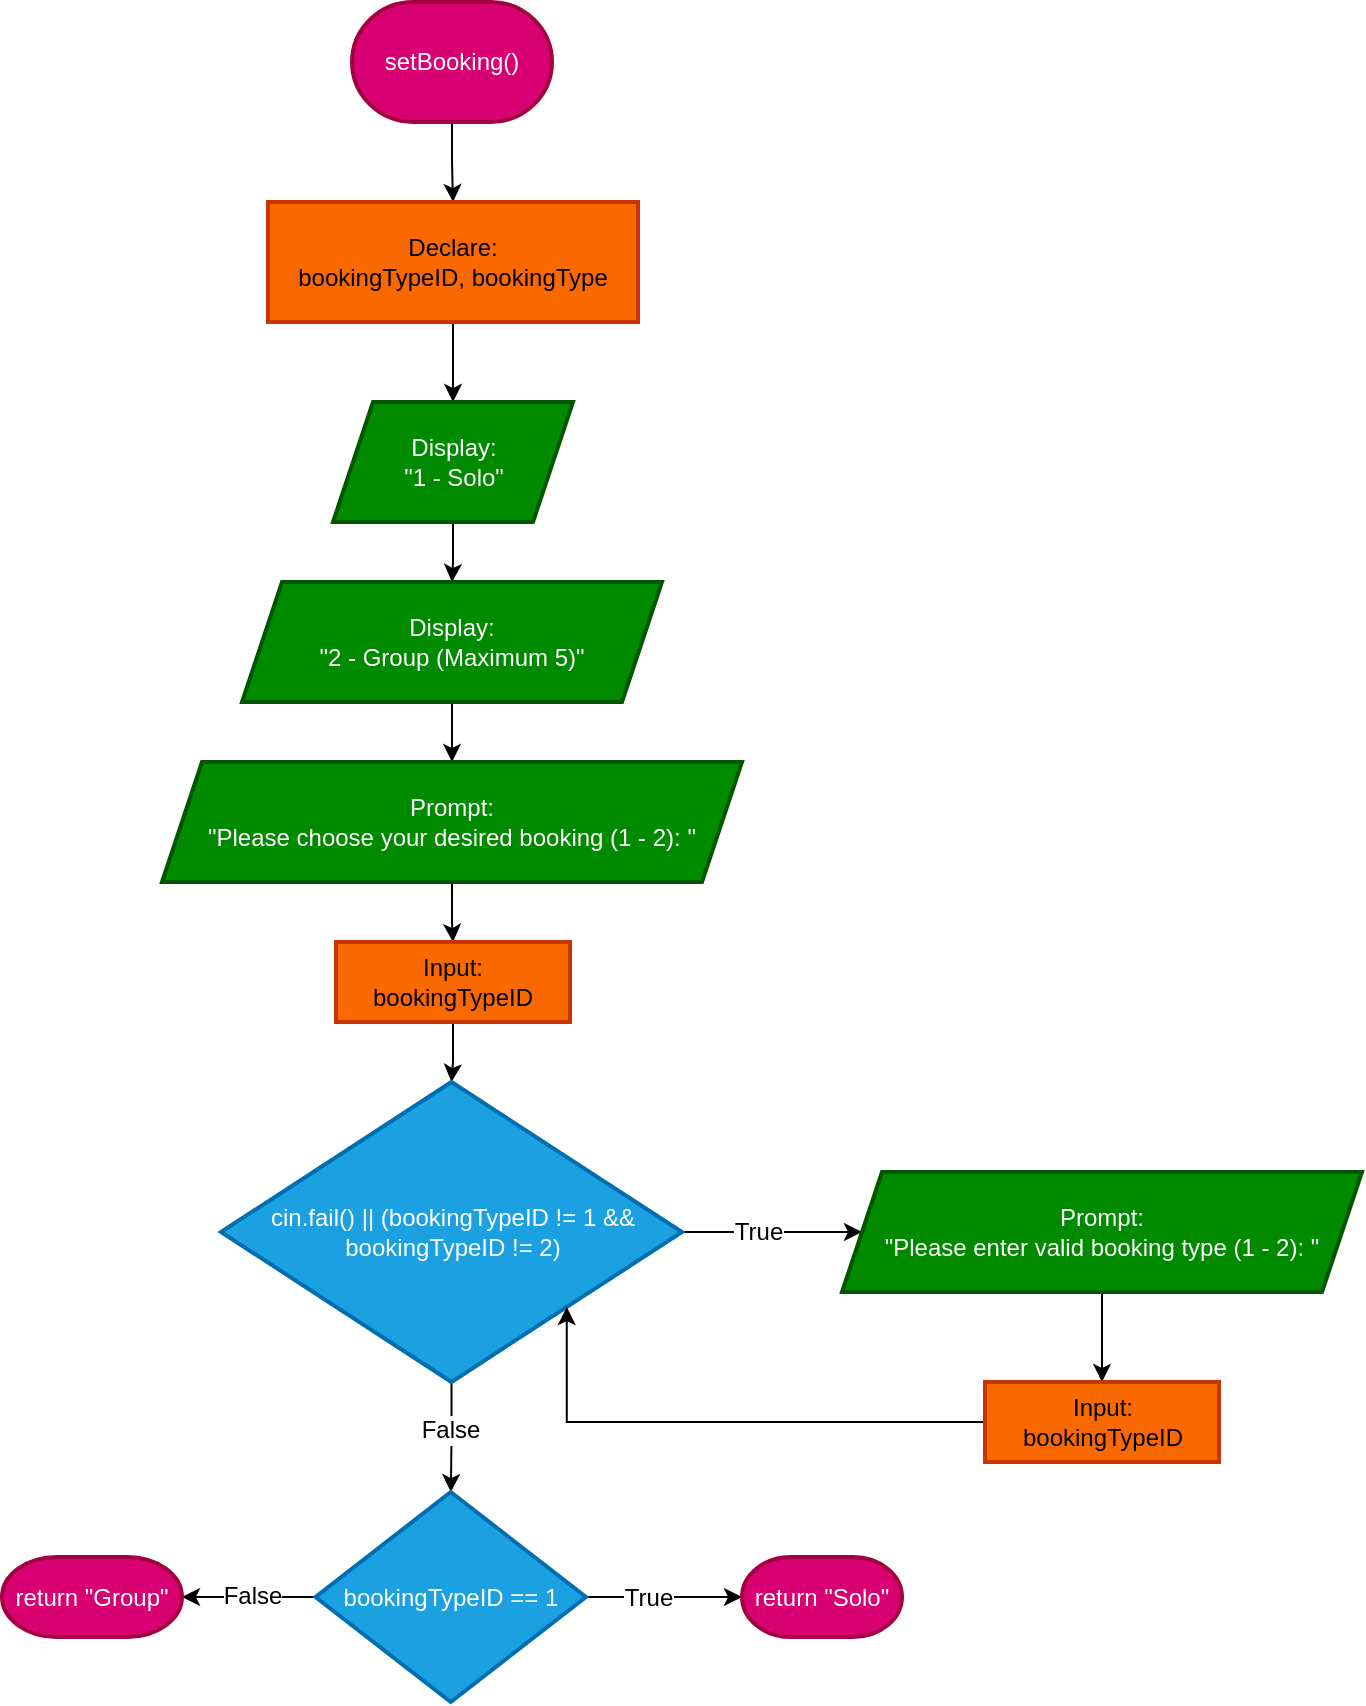 <mxfile version="27.0.9">
  <diagram name="Page-1" id="dnzu7oyWVo4Xms6MdmBO">
    <mxGraphModel dx="1125" dy="780" grid="1" gridSize="10" guides="1" tooltips="1" connect="1" arrows="1" fold="1" page="1" pageScale="1" pageWidth="850" pageHeight="1100" math="0" shadow="0">
      <root>
        <mxCell id="0" />
        <mxCell id="1" parent="0" />
        <mxCell id="humPAuwe_XTdWQdzUGlo-5" value="" style="edgeStyle=orthogonalEdgeStyle;rounded=0;orthogonalLoop=1;jettySize=auto;html=1;" edge="1" parent="1" source="humPAuwe_XTdWQdzUGlo-1" target="humPAuwe_XTdWQdzUGlo-4">
          <mxGeometry relative="1" as="geometry" />
        </mxCell>
        <mxCell id="humPAuwe_XTdWQdzUGlo-1" value="setBooking()" style="strokeWidth=2;html=1;shape=mxgraph.flowchart.terminator;whiteSpace=wrap;fillColor=#d80073;fontColor=#ffffff;strokeColor=#A50040;" vertex="1" parent="1">
          <mxGeometry x="375" y="40" width="100" height="60" as="geometry" />
        </mxCell>
        <mxCell id="humPAuwe_XTdWQdzUGlo-7" value="" style="edgeStyle=orthogonalEdgeStyle;rounded=0;orthogonalLoop=1;jettySize=auto;html=1;fontFamily=Helvetica;fontSize=12;fontColor=default;" edge="1" parent="1" source="humPAuwe_XTdWQdzUGlo-4" target="humPAuwe_XTdWQdzUGlo-6">
          <mxGeometry relative="1" as="geometry" />
        </mxCell>
        <mxCell id="humPAuwe_XTdWQdzUGlo-4" value="Declare:&lt;div&gt;bookingTypeID, bookingType&lt;/div&gt;" style="whiteSpace=wrap;html=1;fillColor=#FA6800;strokeColor=#C73500;strokeWidth=2;" vertex="1" parent="1">
          <mxGeometry x="333" y="140" width="185" height="60" as="geometry" />
        </mxCell>
        <mxCell id="humPAuwe_XTdWQdzUGlo-9" value="" style="edgeStyle=orthogonalEdgeStyle;rounded=0;orthogonalLoop=1;jettySize=auto;html=1;fontFamily=Helvetica;fontSize=12;fontColor=default;" edge="1" parent="1" source="humPAuwe_XTdWQdzUGlo-6" target="humPAuwe_XTdWQdzUGlo-8">
          <mxGeometry relative="1" as="geometry" />
        </mxCell>
        <mxCell id="humPAuwe_XTdWQdzUGlo-6" value="&lt;div&gt;Display:&lt;/div&gt;&quot;1 - Solo&quot;" style="shape=parallelogram;perimeter=parallelogramPerimeter;whiteSpace=wrap;html=1;fixedSize=1;fillColor=#008a00;strokeColor=#005700;strokeWidth=2;fontColor=#ffffff;" vertex="1" parent="1">
          <mxGeometry x="365.5" y="240" width="120" height="60" as="geometry" />
        </mxCell>
        <mxCell id="humPAuwe_XTdWQdzUGlo-11" value="" style="edgeStyle=orthogonalEdgeStyle;rounded=0;orthogonalLoop=1;jettySize=auto;html=1;fontFamily=Helvetica;fontSize=12;fontColor=default;" edge="1" parent="1" source="humPAuwe_XTdWQdzUGlo-8" target="humPAuwe_XTdWQdzUGlo-10">
          <mxGeometry relative="1" as="geometry" />
        </mxCell>
        <mxCell id="humPAuwe_XTdWQdzUGlo-8" value="&lt;div&gt;Display:&lt;/div&gt;&quot;2 - Group (Maximum 5)&quot;" style="shape=parallelogram;perimeter=parallelogramPerimeter;whiteSpace=wrap;html=1;fixedSize=1;fillColor=#008a00;strokeColor=#005700;strokeWidth=2;fontColor=#ffffff;" vertex="1" parent="1">
          <mxGeometry x="320" y="330" width="210" height="60" as="geometry" />
        </mxCell>
        <mxCell id="humPAuwe_XTdWQdzUGlo-13" value="" style="edgeStyle=orthogonalEdgeStyle;rounded=0;orthogonalLoop=1;jettySize=auto;html=1;fontFamily=Helvetica;fontSize=12;fontColor=default;" edge="1" parent="1" source="humPAuwe_XTdWQdzUGlo-10" target="humPAuwe_XTdWQdzUGlo-12">
          <mxGeometry relative="1" as="geometry" />
        </mxCell>
        <mxCell id="humPAuwe_XTdWQdzUGlo-10" value="&lt;div&gt;Prompt:&lt;/div&gt;&quot;Please choose your desired booking (1 - 2): &quot;" style="shape=parallelogram;perimeter=parallelogramPerimeter;whiteSpace=wrap;html=1;fixedSize=1;fillColor=#008a00;strokeColor=#005700;strokeWidth=2;fontColor=#ffffff;" vertex="1" parent="1">
          <mxGeometry x="280" y="420" width="290" height="60" as="geometry" />
        </mxCell>
        <mxCell id="humPAuwe_XTdWQdzUGlo-15" value="" style="edgeStyle=orthogonalEdgeStyle;rounded=0;orthogonalLoop=1;jettySize=auto;html=1;fontFamily=Helvetica;fontSize=12;fontColor=default;" edge="1" parent="1" source="humPAuwe_XTdWQdzUGlo-12" target="humPAuwe_XTdWQdzUGlo-14">
          <mxGeometry relative="1" as="geometry" />
        </mxCell>
        <mxCell id="humPAuwe_XTdWQdzUGlo-12" value="Input:&lt;div&gt;bookingTypeID&lt;/div&gt;" style="whiteSpace=wrap;html=1;fillColor=#FA6800;strokeColor=#C73500;strokeWidth=2;" vertex="1" parent="1">
          <mxGeometry x="367" y="510" width="117" height="40" as="geometry" />
        </mxCell>
        <mxCell id="humPAuwe_XTdWQdzUGlo-19" value="" style="edgeStyle=orthogonalEdgeStyle;rounded=0;orthogonalLoop=1;jettySize=auto;html=1;fontFamily=Helvetica;fontSize=12;fontColor=default;" edge="1" parent="1" source="humPAuwe_XTdWQdzUGlo-14" target="humPAuwe_XTdWQdzUGlo-18">
          <mxGeometry relative="1" as="geometry" />
        </mxCell>
        <mxCell id="humPAuwe_XTdWQdzUGlo-20" value="True" style="edgeLabel;html=1;align=center;verticalAlign=middle;resizable=0;points=[];strokeColor=#C73500;strokeWidth=2;fontFamily=Helvetica;fontSize=12;fontColor=default;fillColor=#FA6800;" vertex="1" connectable="0" parent="humPAuwe_XTdWQdzUGlo-19">
          <mxGeometry x="-0.156" relative="1" as="geometry">
            <mxPoint as="offset" />
          </mxGeometry>
        </mxCell>
        <mxCell id="humPAuwe_XTdWQdzUGlo-27" value="" style="edgeStyle=orthogonalEdgeStyle;rounded=0;orthogonalLoop=1;jettySize=auto;html=1;fontFamily=Helvetica;fontSize=12;fontColor=default;" edge="1" parent="1" source="humPAuwe_XTdWQdzUGlo-14" target="humPAuwe_XTdWQdzUGlo-26">
          <mxGeometry relative="1" as="geometry" />
        </mxCell>
        <mxCell id="humPAuwe_XTdWQdzUGlo-28" value="False" style="edgeLabel;html=1;align=center;verticalAlign=middle;resizable=0;points=[];strokeColor=#C73500;strokeWidth=2;fontFamily=Helvetica;fontSize=12;fontColor=default;fillColor=#FA6800;" vertex="1" connectable="0" parent="humPAuwe_XTdWQdzUGlo-27">
          <mxGeometry x="-0.31" y="-1" relative="1" as="geometry">
            <mxPoint y="5" as="offset" />
          </mxGeometry>
        </mxCell>
        <mxCell id="humPAuwe_XTdWQdzUGlo-14" value="cin.fail() || (bookingTypeID != 1 &amp;amp;&amp;amp; bookingTypeID != 2)" style="rhombus;whiteSpace=wrap;html=1;fillColor=#1ba1e2;strokeColor=#006EAF;strokeWidth=2;fontColor=#ffffff;" vertex="1" parent="1">
          <mxGeometry x="309.5" y="580" width="230.5" height="150" as="geometry" />
        </mxCell>
        <mxCell id="humPAuwe_XTdWQdzUGlo-24" value="" style="edgeStyle=orthogonalEdgeStyle;rounded=0;orthogonalLoop=1;jettySize=auto;html=1;fontFamily=Helvetica;fontSize=12;fontColor=default;" edge="1" parent="1" source="humPAuwe_XTdWQdzUGlo-18" target="humPAuwe_XTdWQdzUGlo-23">
          <mxGeometry relative="1" as="geometry" />
        </mxCell>
        <mxCell id="humPAuwe_XTdWQdzUGlo-18" value="Prompt:&lt;div&gt;&quot;Please enter valid booking type (1 - 2): &quot;&lt;/div&gt;" style="shape=parallelogram;perimeter=parallelogramPerimeter;whiteSpace=wrap;html=1;fixedSize=1;fillColor=#008a00;strokeColor=#005700;fontColor=#ffffff;strokeWidth=2;" vertex="1" parent="1">
          <mxGeometry x="620" y="625" width="260" height="60" as="geometry" />
        </mxCell>
        <mxCell id="humPAuwe_XTdWQdzUGlo-25" style="edgeStyle=orthogonalEdgeStyle;rounded=0;orthogonalLoop=1;jettySize=auto;html=1;exitX=0;exitY=0.5;exitDx=0;exitDy=0;entryX=1;entryY=1;entryDx=0;entryDy=0;fontFamily=Helvetica;fontSize=12;fontColor=default;" edge="1" parent="1" source="humPAuwe_XTdWQdzUGlo-23" target="humPAuwe_XTdWQdzUGlo-14">
          <mxGeometry relative="1" as="geometry">
            <Array as="points">
              <mxPoint x="482" y="750" />
            </Array>
          </mxGeometry>
        </mxCell>
        <mxCell id="humPAuwe_XTdWQdzUGlo-23" value="Input:&lt;div&gt;bookingTypeID&lt;/div&gt;" style="whiteSpace=wrap;html=1;fillColor=#FA6800;strokeColor=#C73500;strokeWidth=2;" vertex="1" parent="1">
          <mxGeometry x="691.5" y="730" width="117" height="40" as="geometry" />
        </mxCell>
        <mxCell id="humPAuwe_XTdWQdzUGlo-30" value="" style="edgeStyle=orthogonalEdgeStyle;rounded=0;orthogonalLoop=1;jettySize=auto;html=1;fontFamily=Helvetica;fontSize=12;fontColor=default;" edge="1" parent="1" source="humPAuwe_XTdWQdzUGlo-26" target="humPAuwe_XTdWQdzUGlo-29">
          <mxGeometry relative="1" as="geometry" />
        </mxCell>
        <mxCell id="humPAuwe_XTdWQdzUGlo-33" value="True" style="edgeLabel;html=1;align=center;verticalAlign=middle;resizable=0;points=[];strokeColor=#C73500;strokeWidth=2;fontFamily=Helvetica;fontSize=12;fontColor=default;fillColor=#FA6800;" vertex="1" connectable="0" parent="humPAuwe_XTdWQdzUGlo-30">
          <mxGeometry x="-0.473" y="2" relative="1" as="geometry">
            <mxPoint x="10" y="2" as="offset" />
          </mxGeometry>
        </mxCell>
        <mxCell id="humPAuwe_XTdWQdzUGlo-32" value="" style="edgeStyle=orthogonalEdgeStyle;rounded=0;orthogonalLoop=1;jettySize=auto;html=1;fontFamily=Helvetica;fontSize=12;fontColor=default;" edge="1" parent="1" source="humPAuwe_XTdWQdzUGlo-26" target="humPAuwe_XTdWQdzUGlo-31">
          <mxGeometry relative="1" as="geometry" />
        </mxCell>
        <mxCell id="humPAuwe_XTdWQdzUGlo-34" value="False" style="edgeLabel;html=1;align=center;verticalAlign=middle;resizable=0;points=[];strokeColor=#C73500;strokeWidth=2;fontFamily=Helvetica;fontSize=12;fontColor=default;fillColor=#FA6800;" vertex="1" connectable="0" parent="humPAuwe_XTdWQdzUGlo-32">
          <mxGeometry x="0.216" y="1" relative="1" as="geometry">
            <mxPoint x="8" y="-2" as="offset" />
          </mxGeometry>
        </mxCell>
        <mxCell id="humPAuwe_XTdWQdzUGlo-26" value="bookingTypeID == 1" style="rhombus;whiteSpace=wrap;html=1;fillColor=#1ba1e2;strokeColor=#006EAF;fontColor=#ffffff;strokeWidth=2;" vertex="1" parent="1">
          <mxGeometry x="356.75" y="785" width="135.25" height="105" as="geometry" />
        </mxCell>
        <mxCell id="humPAuwe_XTdWQdzUGlo-29" value="return &quot;Solo&quot;" style="strokeWidth=2;html=1;shape=mxgraph.flowchart.terminator;whiteSpace=wrap;fillColor=#d80073;fontColor=#ffffff;strokeColor=#A50040;" vertex="1" parent="1">
          <mxGeometry x="570" y="817.5" width="80" height="40" as="geometry" />
        </mxCell>
        <mxCell id="humPAuwe_XTdWQdzUGlo-31" value="return &quot;Group&quot;" style="strokeWidth=2;html=1;shape=mxgraph.flowchart.terminator;whiteSpace=wrap;fillColor=#d80073;fontColor=#ffffff;strokeColor=#A50040;" vertex="1" parent="1">
          <mxGeometry x="200" y="817.5" width="90" height="40" as="geometry" />
        </mxCell>
      </root>
    </mxGraphModel>
  </diagram>
</mxfile>
